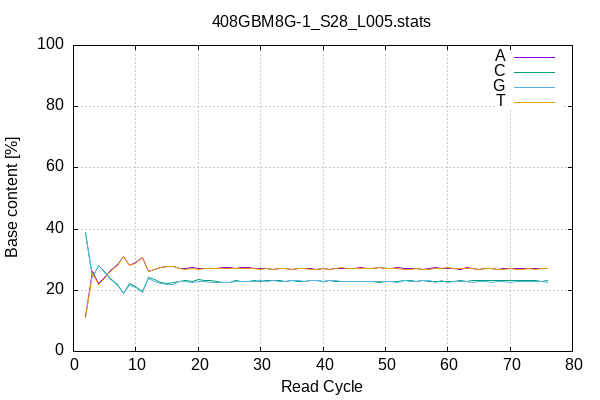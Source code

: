 
            set terminal png size 600,400 truecolor
            set output "408GBM8G-1_S28_L005-acgt-cycles.png"
            set grid xtics ytics y2tics back lc rgb "#cccccc"
            set style line 1 linecolor rgb "green"
            set style line 2 linecolor rgb "red"
            set style line 3 linecolor rgb "black"
            set style line 4 linecolor rgb "blue"
            set style increment user
            set ylabel "Base content [%]"
            set xlabel "Read Cycle"
            set yrange [0:100]
            set title "408GBM8G-1_S28_L005.stats" noenhanced
            plot '-' w l ti 'A', '-' w l ti 'C', '-' w l ti 'G', '-' w l ti 'T'
        2	11.40
3	26.24
4	22.07
5	24.21
6	26.33
7	28.33
8	31.07
9	28.17
10	28.96
11	30.62
12	26.02
13	26.78
14	27.51
15	27.91
16	27.83
17	27.16
18	27.25
19	27.34
20	27.05
21	27.13
22	27.14
23	27.15
24	27.34
25	27.54
26	27.00
27	27.31
28	27.38
29	27.04
30	27.00
31	27.00
32	26.90
33	27.06
34	27.10
35	26.94
36	26.99
37	26.97
38	27.00
39	26.90
40	27.25
41	26.86
42	27.08
43	27.19
44	26.98
45	27.14
46	27.31
47	27.03
48	27.24
49	27.32
50	27.06
51	27.26
52	27.30
53	27.01
54	26.98
55	27.03
56	26.77
57	27.01
58	27.29
59	26.99
60	27.17
61	27.28
62	26.96
63	27.39
64	27.25
65	26.96
66	27.06
67	27.17
68	26.74
69	27.10
70	27.14
71	26.99
72	27.08
73	27.00
74	26.97
75	26.98
76	27.06
end
2	38.95
3	24.17
4	28.02
5	26.09
6	23.92
7	22.02
8	19.09
9	22.24
10	21.31
11	19.48
12	24.18
13	23.54
14	22.67
15	22.30
16	22.47
17	22.88
18	23.06
19	22.92
20	23.39
21	23.06
22	23.13
23	23.02
24	22.68
25	22.55
26	23.08
27	22.76
28	22.81
29	23.05
30	23.02
31	23.14
32	23.15
33	23.10
34	22.91
35	23.23
36	22.98
37	23.03
38	23.15
39	23.04
40	22.82
41	23.16
42	22.81
43	22.72
44	23.02
45	22.85
46	22.88
47	23.02
48	22.73
49	22.61
50	22.95
51	22.79
52	22.86
53	23.06
54	23.22
55	23.02
56	23.26
57	22.98
58	22.85
59	22.93
60	22.90
61	22.87
62	23.15
63	22.89
64	23.06
65	23.31
66	23.13
67	23.14
68	23.35
69	23.20
70	23.17
71	23.07
72	23.13
73	23.14
74	23.28
75	23.02
76	23.15
end
2	38.40
3	24.03
4	28.01
5	25.72
6	23.61
7	21.63
8	18.82
9	21.61
10	20.98
11	19.35
12	23.72
13	23.00
14	22.22
15	21.89
16	21.93
17	22.95
18	22.77
19	22.61
20	22.88
21	22.80
22	22.67
23	22.68
24	22.71
25	22.63
26	22.93
27	22.86
28	22.78
29	22.91
30	23.06
31	22.77
32	23.12
33	22.84
34	22.94
35	23.11
36	23.07
37	22.99
38	23.16
39	23.11
40	22.83
41	23.09
42	23.10
43	22.77
44	23.01
45	22.85
46	22.79
47	22.88
48	22.91
49	22.77
50	22.97
51	22.79
52	22.71
53	23.04
54	22.86
55	22.81
56	23.08
57	23.04
58	22.63
59	23.09
60	22.63
61	22.78
62	22.88
63	22.72
64	22.60
65	22.85
66	22.75
67	22.67
68	23.02
69	22.74
70	22.68
71	22.98
72	22.82
73	22.77
74	22.93
75	22.99
76	22.71
end
2	11.25
3	25.56
4	21.90
5	23.98
6	26.13
7	28.03
8	31.03
9	27.99
10	28.75
11	30.56
12	26.08
13	26.67
14	27.60
15	27.90
16	27.78
17	27.01
18	26.91
19	27.12
20	26.69
21	27.00
22	27.06
23	27.14
24	27.27
25	27.28
26	26.99
27	27.07
28	27.03
29	27.00
30	26.93
31	27.10
32	26.83
33	26.99
34	27.04
35	26.72
36	26.97
37	27.01
38	26.68
39	26.95
40	27.10
41	26.89
42	27.00
43	27.32
44	26.99
45	27.16
46	27.01
47	27.07
48	27.12
49	27.29
50	27.03
51	27.16
52	27.13
53	26.89
54	26.93
55	27.15
56	26.89
57	26.96
58	27.23
59	26.99
60	27.30
61	27.07
62	27.00
63	27.01
64	27.09
65	26.88
66	27.06
67	27.01
68	26.89
69	26.96
70	27.02
71	26.96
72	26.96
73	27.08
74	26.82
75	27.01
76	27.07
end
